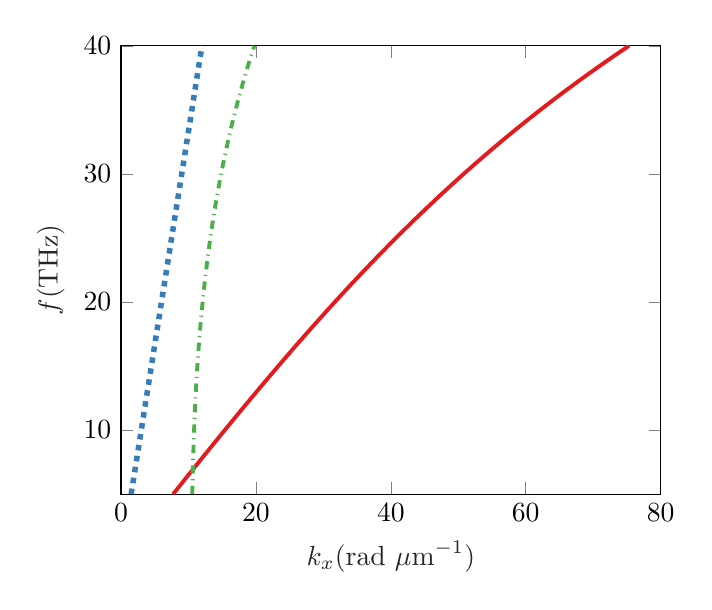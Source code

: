 % This file was created by matlab2tikz.
%
%The latest updates can be retrieved from
%  http://www.mathworks.com/matlabcentral/fileexchange/22022-matlab2tikz-matlab2tikz
%where you can also make suggestions and rate matlab2tikz.
%
\definecolor{mycolor1}{rgb}{0.894,0.102,0.11}%
\definecolor{mycolor2}{rgb}{0.216,0.494,0.722}%
\definecolor{mycolor3}{rgb}{0.302,0.686,0.29}%
%
\begin{tikzpicture}

\begin{axis}[%
xmin=0,
xmax=80,
xlabel style={font=\color{white!15!black}},
xlabel={$k_x (\mathrm{rad~\mu m}^{-1})$},
ymin=5,
ymax=40,
ylabel style={font=\color{white!15!black}},
ylabel={$f (\mathrm{THz})$},
axis background/.style={fill=white},
legend style={at={(0.97,0.03)}, anchor=south east, legend cell align=left,
align=left, draw=white!15!black}
]
\addplot [color=mycolor1, line width=1.4pt]
  table[row sep=crcr]{%
7.721	5\\
8.805	5.714\\
9.893	6.429\\
10.984	7.143\\
12.079	7.857\\
13.177	8.571\\
14.281	9.286\\
15.389	10\\
16.502	10.714\\
17.62	11.429\\
18.746	12.143\\
19.877	12.857\\
21.016	13.571\\
22.163	14.286\\
23.319	15\\
24.483	15.714\\
25.658	16.429\\
26.842	17.143\\
28.038	17.857\\
29.245	18.571\\
30.465	19.286\\
31.698	20\\
32.944	20.714\\
34.206	21.429\\
35.482	22.143\\
36.775	22.857\\
38.086	23.571\\
39.414	24.286\\
40.761	25\\
42.127	25.714\\
43.515	26.429\\
44.924	27.143\\
46.356	27.857\\
47.812	28.571\\
49.292	29.286\\
50.799	30\\
52.333	30.714\\
53.895	31.429\\
55.486	32.143\\
57.108	32.857\\
58.762	33.571\\
60.45	34.286\\
62.172	35\\
63.929	35.714\\
65.724	36.429\\
67.557	37.143\\
69.43	37.857\\
71.345	38.571\\
73.301	39.286\\
75.302	40\\
};

\addplot [color=mycolor2, dotted, line width=2.0pt]
  table[row sep=crcr]{%
1.5	5\\
1.714	5.714\\
1.929	6.429\\
2.143	7.143\\
2.357	7.857\\
2.571	8.571\\
2.786	9.286\\
3	10\\
3.214	10.714\\
3.429	11.429\\
3.643	12.143\\
3.857	12.857\\
4.071	13.571\\
4.286	14.286\\
4.5	15\\
4.714	15.714\\
4.929	16.429\\
5.143	17.143\\
5.357	17.857\\
5.571	18.571\\
5.786	19.286\\
6	20\\
6.214	20.714\\
6.429	21.429\\
6.643	22.143\\
6.857	22.857\\
7.071	23.571\\
7.286	24.286\\
7.5	25\\
7.714	25.714\\
7.929	26.429\\
8.143	27.143\\
8.357	27.857\\
8.571	28.571\\
8.786	29.286\\
9	30\\
9.214	30.714\\
9.429	31.429\\
9.643	32.143\\
9.857	32.857\\
10.071	33.571\\
10.286	34.286\\
10.5	35\\
10.714	35.714\\
10.929	36.429\\
11.143	37.143\\
11.357	37.857\\
11.571	38.571\\
11.786	39.286\\
12	40\\
};

\addplot [color=mycolor3, dashdotted, line width=1.4pt]
  table[row sep=crcr]{%
10.556	5\\
10.593	5.714\\
10.627	6.429\\
10.663	7.143\\
10.7	7.857\\
10.741	8.571\\
10.785	9.286\\
10.834	10\\
10.888	10.714\\
10.946	11.429\\
11.009	12.143\\
11.078	12.857\\
11.152	13.571\\
11.232	14.286\\
11.318	15\\
11.41	15.714\\
11.508	16.429\\
11.612	17.143\\
11.723	17.857\\
11.841	18.571\\
11.966	19.286\\
12.098	20\\
12.237	20.714\\
12.384	21.429\\
12.539	22.143\\
12.702	22.857\\
12.874	23.571\\
13.054	24.286\\
13.243	25\\
13.441	25.714\\
13.649	26.429\\
13.866	27.143\\
14.094	27.857\\
14.332	28.571\\
14.58	29.286\\
14.84	30\\
15.111	30.714\\
15.393	31.429\\
15.687	32.143\\
15.993	32.857\\
16.312	33.571\\
16.643	34.286\\
16.987	35\\
17.343	35.714\\
17.713	36.429\\
18.095	37.143\\
18.491	37.857\\
18.9	38.571\\
19.321	39.286\\
19.755	40\\
};

\end{axis}
\end{tikzpicture}%
